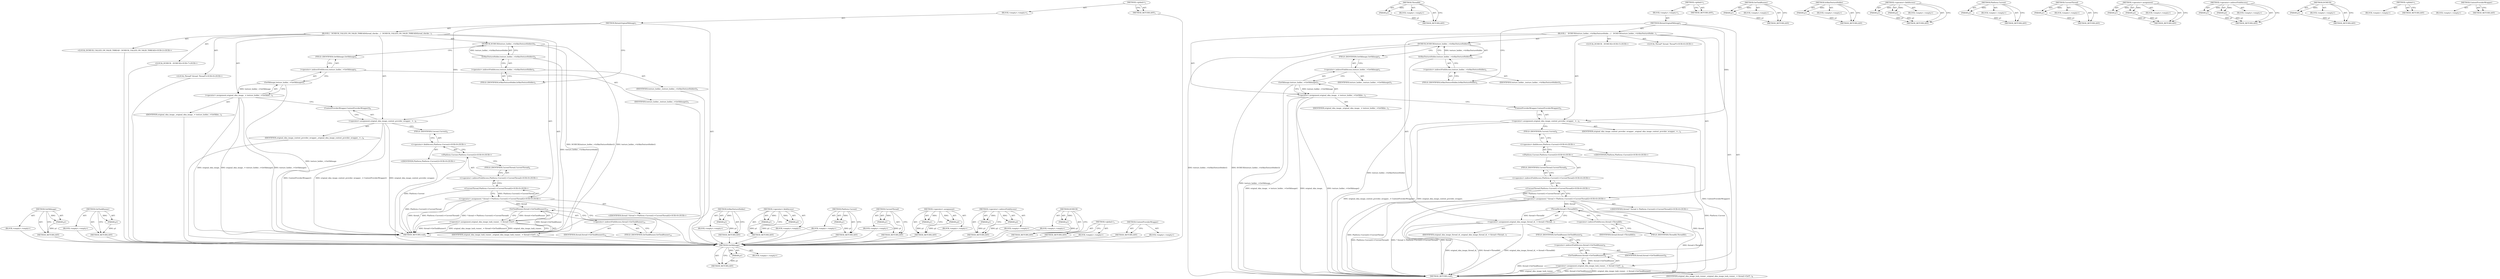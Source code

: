 digraph "ContextProviderWrapper" {
vulnerable_84 [label=<(METHOD,GetSkImage)>];
vulnerable_85 [label=<(PARAM,p1)>];
vulnerable_86 [label=<(BLOCK,&lt;empty&gt;,&lt;empty&gt;)>];
vulnerable_87 [label=<(METHOD_RETURN,ANY)>];
vulnerable_104 [label=<(METHOD,ThreadId)>];
vulnerable_105 [label=<(PARAM,p1)>];
vulnerable_106 [label=<(BLOCK,&lt;empty&gt;,&lt;empty&gt;)>];
vulnerable_107 [label=<(METHOD_RETURN,ANY)>];
vulnerable_6 [label=<(METHOD,&lt;global&gt;)<SUB>1</SUB>>];
vulnerable_7 [label=<(BLOCK,&lt;empty&gt;,&lt;empty&gt;)<SUB>1</SUB>>];
vulnerable_8 [label=<(METHOD,RetainOriginalSkImage)<SUB>1</SUB>>];
vulnerable_9 [label=<(BLOCK,{
   DCHECK(texture_holder_-&gt;IsSkiaTextureHolde...,{
   DCHECK(texture_holder_-&gt;IsSkiaTextureHolde...)<SUB>1</SUB>>];
vulnerable_10 [label=<(DCHECK,DCHECK(texture_holder_-&gt;IsSkiaTextureHolder()))<SUB>2</SUB>>];
vulnerable_11 [label=<(IsSkiaTextureHolder,texture_holder_-&gt;IsSkiaTextureHolder())<SUB>2</SUB>>];
vulnerable_12 [label=<(&lt;operator&gt;.indirectFieldAccess,texture_holder_-&gt;IsSkiaTextureHolder)<SUB>2</SUB>>];
vulnerable_13 [label=<(IDENTIFIER,texture_holder_,texture_holder_-&gt;IsSkiaTextureHolder())<SUB>2</SUB>>];
vulnerable_14 [label=<(FIELD_IDENTIFIER,IsSkiaTextureHolder,IsSkiaTextureHolder)<SUB>2</SUB>>];
vulnerable_15 [label=<(&lt;operator&gt;.assignment,original_skia_image_ = texture_holder_-&gt;GetSkIm...)<SUB>3</SUB>>];
vulnerable_16 [label=<(IDENTIFIER,original_skia_image_,original_skia_image_ = texture_holder_-&gt;GetSkIm...)<SUB>3</SUB>>];
vulnerable_17 [label=<(GetSkImage,texture_holder_-&gt;GetSkImage())<SUB>3</SUB>>];
vulnerable_18 [label=<(&lt;operator&gt;.indirectFieldAccess,texture_holder_-&gt;GetSkImage)<SUB>3</SUB>>];
vulnerable_19 [label=<(IDENTIFIER,texture_holder_,texture_holder_-&gt;GetSkImage())<SUB>3</SUB>>];
vulnerable_20 [label=<(FIELD_IDENTIFIER,GetSkImage,GetSkImage)<SUB>3</SUB>>];
vulnerable_21 [label=<(&lt;operator&gt;.assignment,original_skia_image_context_provider_wrapper_ =...)<SUB>4</SUB>>];
vulnerable_22 [label=<(IDENTIFIER,original_skia_image_context_provider_wrapper_,original_skia_image_context_provider_wrapper_ =...)<SUB>4</SUB>>];
vulnerable_23 [label=<(ContextProviderWrapper,ContextProviderWrapper())<SUB>4</SUB>>];
vulnerable_24 [label="<(LOCAL,DCHECK : DCHECK)<SUB>5</SUB>>"];
vulnerable_25 [label="<(LOCAL,Thread* thread: Thread*)<SUB>6</SUB>>"];
vulnerable_26 [label="<(&lt;operator&gt;.assignment,* thread = Platform::Current()-&gt;CurrentThread())<SUB>6</SUB>>"];
vulnerable_27 [label="<(IDENTIFIER,thread,* thread = Platform::Current()-&gt;CurrentThread())<SUB>6</SUB>>"];
vulnerable_28 [label="<(CurrentThread,Platform::Current()-&gt;CurrentThread())<SUB>6</SUB>>"];
vulnerable_29 [label="<(&lt;operator&gt;.indirectFieldAccess,Platform::Current()-&gt;CurrentThread)<SUB>6</SUB>>"];
vulnerable_30 [label="<(Platform.Current,Platform::Current())<SUB>6</SUB>>"];
vulnerable_31 [label="<(&lt;operator&gt;.fieldAccess,Platform::Current)<SUB>6</SUB>>"];
vulnerable_32 [label="<(IDENTIFIER,Platform,Platform::Current())<SUB>6</SUB>>"];
vulnerable_33 [label=<(FIELD_IDENTIFIER,Current,Current)<SUB>6</SUB>>];
vulnerable_34 [label=<(FIELD_IDENTIFIER,CurrentThread,CurrentThread)<SUB>6</SUB>>];
vulnerable_35 [label=<(&lt;operator&gt;.assignment,original_skia_image_thread_id_ = thread-&gt;Thread...)<SUB>7</SUB>>];
vulnerable_36 [label=<(IDENTIFIER,original_skia_image_thread_id_,original_skia_image_thread_id_ = thread-&gt;Thread...)<SUB>7</SUB>>];
vulnerable_37 [label=<(ThreadId,thread-&gt;ThreadId())<SUB>7</SUB>>];
vulnerable_38 [label=<(&lt;operator&gt;.indirectFieldAccess,thread-&gt;ThreadId)<SUB>7</SUB>>];
vulnerable_39 [label=<(IDENTIFIER,thread,thread-&gt;ThreadId())<SUB>7</SUB>>];
vulnerable_40 [label=<(FIELD_IDENTIFIER,ThreadId,ThreadId)<SUB>7</SUB>>];
vulnerable_41 [label=<(&lt;operator&gt;.assignment,original_skia_image_task_runner_ = thread-&gt;GetT...)<SUB>8</SUB>>];
vulnerable_42 [label=<(IDENTIFIER,original_skia_image_task_runner_,original_skia_image_task_runner_ = thread-&gt;GetT...)<SUB>8</SUB>>];
vulnerable_43 [label=<(GetTaskRunner,thread-&gt;GetTaskRunner())<SUB>8</SUB>>];
vulnerable_44 [label=<(&lt;operator&gt;.indirectFieldAccess,thread-&gt;GetTaskRunner)<SUB>8</SUB>>];
vulnerable_45 [label=<(IDENTIFIER,thread,thread-&gt;GetTaskRunner())<SUB>8</SUB>>];
vulnerable_46 [label=<(FIELD_IDENTIFIER,GetTaskRunner,GetTaskRunner)<SUB>8</SUB>>];
vulnerable_47 [label=<(METHOD_RETURN,void)<SUB>1</SUB>>];
vulnerable_49 [label=<(METHOD_RETURN,ANY)<SUB>1</SUB>>];
vulnerable_108 [label=<(METHOD,GetTaskRunner)>];
vulnerable_109 [label=<(PARAM,p1)>];
vulnerable_110 [label=<(BLOCK,&lt;empty&gt;,&lt;empty&gt;)>];
vulnerable_111 [label=<(METHOD_RETURN,ANY)>];
vulnerable_70 [label=<(METHOD,IsSkiaTextureHolder)>];
vulnerable_71 [label=<(PARAM,p1)>];
vulnerable_72 [label=<(BLOCK,&lt;empty&gt;,&lt;empty&gt;)>];
vulnerable_73 [label=<(METHOD_RETURN,ANY)>];
vulnerable_99 [label=<(METHOD,&lt;operator&gt;.fieldAccess)>];
vulnerable_100 [label=<(PARAM,p1)>];
vulnerable_101 [label=<(PARAM,p2)>];
vulnerable_102 [label=<(BLOCK,&lt;empty&gt;,&lt;empty&gt;)>];
vulnerable_103 [label=<(METHOD_RETURN,ANY)>];
vulnerable_95 [label=<(METHOD,Platform.Current)>];
vulnerable_96 [label=<(PARAM,p1)>];
vulnerable_97 [label=<(BLOCK,&lt;empty&gt;,&lt;empty&gt;)>];
vulnerable_98 [label=<(METHOD_RETURN,ANY)>];
vulnerable_91 [label=<(METHOD,CurrentThread)>];
vulnerable_92 [label=<(PARAM,p1)>];
vulnerable_93 [label=<(BLOCK,&lt;empty&gt;,&lt;empty&gt;)>];
vulnerable_94 [label=<(METHOD_RETURN,ANY)>];
vulnerable_79 [label=<(METHOD,&lt;operator&gt;.assignment)>];
vulnerable_80 [label=<(PARAM,p1)>];
vulnerable_81 [label=<(PARAM,p2)>];
vulnerable_82 [label=<(BLOCK,&lt;empty&gt;,&lt;empty&gt;)>];
vulnerable_83 [label=<(METHOD_RETURN,ANY)>];
vulnerable_74 [label=<(METHOD,&lt;operator&gt;.indirectFieldAccess)>];
vulnerable_75 [label=<(PARAM,p1)>];
vulnerable_76 [label=<(PARAM,p2)>];
vulnerable_77 [label=<(BLOCK,&lt;empty&gt;,&lt;empty&gt;)>];
vulnerable_78 [label=<(METHOD_RETURN,ANY)>];
vulnerable_66 [label=<(METHOD,DCHECK)>];
vulnerable_67 [label=<(PARAM,p1)>];
vulnerable_68 [label=<(BLOCK,&lt;empty&gt;,&lt;empty&gt;)>];
vulnerable_69 [label=<(METHOD_RETURN,ANY)>];
vulnerable_60 [label=<(METHOD,&lt;global&gt;)<SUB>1</SUB>>];
vulnerable_61 [label=<(BLOCK,&lt;empty&gt;,&lt;empty&gt;)>];
vulnerable_62 [label=<(METHOD_RETURN,ANY)>];
vulnerable_88 [label=<(METHOD,ContextProviderWrapper)>];
vulnerable_89 [label=<(BLOCK,&lt;empty&gt;,&lt;empty&gt;)>];
vulnerable_90 [label=<(METHOD_RETURN,ANY)>];
fixed_81 [label=<(METHOD,GetSkImage)>];
fixed_82 [label=<(PARAM,p1)>];
fixed_83 [label=<(BLOCK,&lt;empty&gt;,&lt;empty&gt;)>];
fixed_84 [label=<(METHOD_RETURN,ANY)>];
fixed_101 [label=<(METHOD,GetTaskRunner)>];
fixed_102 [label=<(PARAM,p1)>];
fixed_103 [label=<(BLOCK,&lt;empty&gt;,&lt;empty&gt;)>];
fixed_104 [label=<(METHOD_RETURN,ANY)>];
fixed_6 [label=<(METHOD,&lt;global&gt;)<SUB>1</SUB>>];
fixed_7 [label=<(BLOCK,&lt;empty&gt;,&lt;empty&gt;)<SUB>1</SUB>>];
fixed_8 [label=<(METHOD,RetainOriginalSkImage)<SUB>1</SUB>>];
fixed_9 [label=<(BLOCK,{
  DCHECK_CALLED_ON_VALID_THREAD(thread_checke...,{
  DCHECK_CALLED_ON_VALID_THREAD(thread_checke...)<SUB>1</SUB>>];
fixed_10 [label="<(LOCAL,DCHECK_CALLED_ON_VALID_THREAD : DCHECK_CALLED_ON_VALID_THREAD)<SUB>2</SUB>>"];
fixed_11 [label=<(DCHECK,DCHECK(texture_holder_-&gt;IsSkiaTextureHolder()))<SUB>4</SUB>>];
fixed_12 [label=<(IsSkiaTextureHolder,texture_holder_-&gt;IsSkiaTextureHolder())<SUB>4</SUB>>];
fixed_13 [label=<(&lt;operator&gt;.indirectFieldAccess,texture_holder_-&gt;IsSkiaTextureHolder)<SUB>4</SUB>>];
fixed_14 [label=<(IDENTIFIER,texture_holder_,texture_holder_-&gt;IsSkiaTextureHolder())<SUB>4</SUB>>];
fixed_15 [label=<(FIELD_IDENTIFIER,IsSkiaTextureHolder,IsSkiaTextureHolder)<SUB>4</SUB>>];
fixed_16 [label=<(&lt;operator&gt;.assignment,original_skia_image_ = texture_holder_-&gt;GetSkIm...)<SUB>5</SUB>>];
fixed_17 [label=<(IDENTIFIER,original_skia_image_,original_skia_image_ = texture_holder_-&gt;GetSkIm...)<SUB>5</SUB>>];
fixed_18 [label=<(GetSkImage,texture_holder_-&gt;GetSkImage())<SUB>5</SUB>>];
fixed_19 [label=<(&lt;operator&gt;.indirectFieldAccess,texture_holder_-&gt;GetSkImage)<SUB>5</SUB>>];
fixed_20 [label=<(IDENTIFIER,texture_holder_,texture_holder_-&gt;GetSkImage())<SUB>5</SUB>>];
fixed_21 [label=<(FIELD_IDENTIFIER,GetSkImage,GetSkImage)<SUB>5</SUB>>];
fixed_22 [label=<(&lt;operator&gt;.assignment,original_skia_image_context_provider_wrapper_ =...)<SUB>6</SUB>>];
fixed_23 [label=<(IDENTIFIER,original_skia_image_context_provider_wrapper_,original_skia_image_context_provider_wrapper_ =...)<SUB>6</SUB>>];
fixed_24 [label=<(ContextProviderWrapper,ContextProviderWrapper())<SUB>6</SUB>>];
fixed_25 [label="<(LOCAL,DCHECK : DCHECK)<SUB>7</SUB>>"];
fixed_26 [label="<(LOCAL,Thread* thread: Thread*)<SUB>9</SUB>>"];
fixed_27 [label="<(&lt;operator&gt;.assignment,* thread = Platform::Current()-&gt;CurrentThread())<SUB>9</SUB>>"];
fixed_28 [label="<(IDENTIFIER,thread,* thread = Platform::Current()-&gt;CurrentThread())<SUB>9</SUB>>"];
fixed_29 [label="<(CurrentThread,Platform::Current()-&gt;CurrentThread())<SUB>9</SUB>>"];
fixed_30 [label="<(&lt;operator&gt;.indirectFieldAccess,Platform::Current()-&gt;CurrentThread)<SUB>9</SUB>>"];
fixed_31 [label="<(Platform.Current,Platform::Current())<SUB>9</SUB>>"];
fixed_32 [label="<(&lt;operator&gt;.fieldAccess,Platform::Current)<SUB>9</SUB>>"];
fixed_33 [label="<(IDENTIFIER,Platform,Platform::Current())<SUB>9</SUB>>"];
fixed_34 [label=<(FIELD_IDENTIFIER,Current,Current)<SUB>9</SUB>>];
fixed_35 [label=<(FIELD_IDENTIFIER,CurrentThread,CurrentThread)<SUB>9</SUB>>];
fixed_36 [label=<(&lt;operator&gt;.assignment,original_skia_image_task_runner_ = thread-&gt;GetT...)<SUB>10</SUB>>];
fixed_37 [label=<(IDENTIFIER,original_skia_image_task_runner_,original_skia_image_task_runner_ = thread-&gt;GetT...)<SUB>10</SUB>>];
fixed_38 [label=<(GetTaskRunner,thread-&gt;GetTaskRunner())<SUB>10</SUB>>];
fixed_39 [label=<(&lt;operator&gt;.indirectFieldAccess,thread-&gt;GetTaskRunner)<SUB>10</SUB>>];
fixed_40 [label=<(IDENTIFIER,thread,thread-&gt;GetTaskRunner())<SUB>10</SUB>>];
fixed_41 [label=<(FIELD_IDENTIFIER,GetTaskRunner,GetTaskRunner)<SUB>10</SUB>>];
fixed_42 [label=<(METHOD_RETURN,void)<SUB>1</SUB>>];
fixed_44 [label=<(METHOD_RETURN,ANY)<SUB>1</SUB>>];
fixed_67 [label=<(METHOD,IsSkiaTextureHolder)>];
fixed_68 [label=<(PARAM,p1)>];
fixed_69 [label=<(BLOCK,&lt;empty&gt;,&lt;empty&gt;)>];
fixed_70 [label=<(METHOD_RETURN,ANY)>];
fixed_96 [label=<(METHOD,&lt;operator&gt;.fieldAccess)>];
fixed_97 [label=<(PARAM,p1)>];
fixed_98 [label=<(PARAM,p2)>];
fixed_99 [label=<(BLOCK,&lt;empty&gt;,&lt;empty&gt;)>];
fixed_100 [label=<(METHOD_RETURN,ANY)>];
fixed_92 [label=<(METHOD,Platform.Current)>];
fixed_93 [label=<(PARAM,p1)>];
fixed_94 [label=<(BLOCK,&lt;empty&gt;,&lt;empty&gt;)>];
fixed_95 [label=<(METHOD_RETURN,ANY)>];
fixed_88 [label=<(METHOD,CurrentThread)>];
fixed_89 [label=<(PARAM,p1)>];
fixed_90 [label=<(BLOCK,&lt;empty&gt;,&lt;empty&gt;)>];
fixed_91 [label=<(METHOD_RETURN,ANY)>];
fixed_76 [label=<(METHOD,&lt;operator&gt;.assignment)>];
fixed_77 [label=<(PARAM,p1)>];
fixed_78 [label=<(PARAM,p2)>];
fixed_79 [label=<(BLOCK,&lt;empty&gt;,&lt;empty&gt;)>];
fixed_80 [label=<(METHOD_RETURN,ANY)>];
fixed_71 [label=<(METHOD,&lt;operator&gt;.indirectFieldAccess)>];
fixed_72 [label=<(PARAM,p1)>];
fixed_73 [label=<(PARAM,p2)>];
fixed_74 [label=<(BLOCK,&lt;empty&gt;,&lt;empty&gt;)>];
fixed_75 [label=<(METHOD_RETURN,ANY)>];
fixed_63 [label=<(METHOD,DCHECK)>];
fixed_64 [label=<(PARAM,p1)>];
fixed_65 [label=<(BLOCK,&lt;empty&gt;,&lt;empty&gt;)>];
fixed_66 [label=<(METHOD_RETURN,ANY)>];
fixed_57 [label=<(METHOD,&lt;global&gt;)<SUB>1</SUB>>];
fixed_58 [label=<(BLOCK,&lt;empty&gt;,&lt;empty&gt;)>];
fixed_59 [label=<(METHOD_RETURN,ANY)>];
fixed_85 [label=<(METHOD,ContextProviderWrapper)>];
fixed_86 [label=<(BLOCK,&lt;empty&gt;,&lt;empty&gt;)>];
fixed_87 [label=<(METHOD_RETURN,ANY)>];
vulnerable_84 -> vulnerable_85  [key=0, label="AST: "];
vulnerable_84 -> vulnerable_85  [key=1, label="DDG: "];
vulnerable_84 -> vulnerable_86  [key=0, label="AST: "];
vulnerable_84 -> vulnerable_87  [key=0, label="AST: "];
vulnerable_84 -> vulnerable_87  [key=1, label="CFG: "];
vulnerable_85 -> vulnerable_87  [key=0, label="DDG: p1"];
vulnerable_104 -> vulnerable_105  [key=0, label="AST: "];
vulnerable_104 -> vulnerable_105  [key=1, label="DDG: "];
vulnerable_104 -> vulnerable_106  [key=0, label="AST: "];
vulnerable_104 -> vulnerable_107  [key=0, label="AST: "];
vulnerable_104 -> vulnerable_107  [key=1, label="CFG: "];
vulnerable_105 -> vulnerable_107  [key=0, label="DDG: p1"];
vulnerable_6 -> vulnerable_7  [key=0, label="AST: "];
vulnerable_6 -> vulnerable_49  [key=0, label="AST: "];
vulnerable_6 -> vulnerable_49  [key=1, label="CFG: "];
vulnerable_7 -> vulnerable_8  [key=0, label="AST: "];
vulnerable_8 -> vulnerable_9  [key=0, label="AST: "];
vulnerable_8 -> vulnerable_47  [key=0, label="AST: "];
vulnerable_8 -> vulnerable_14  [key=0, label="CFG: "];
vulnerable_8 -> vulnerable_21  [key=0, label="DDG: "];
vulnerable_9 -> vulnerable_10  [key=0, label="AST: "];
vulnerable_9 -> vulnerable_15  [key=0, label="AST: "];
vulnerable_9 -> vulnerable_21  [key=0, label="AST: "];
vulnerable_9 -> vulnerable_24  [key=0, label="AST: "];
vulnerable_9 -> vulnerable_25  [key=0, label="AST: "];
vulnerable_9 -> vulnerable_26  [key=0, label="AST: "];
vulnerable_9 -> vulnerable_35  [key=0, label="AST: "];
vulnerable_9 -> vulnerable_41  [key=0, label="AST: "];
vulnerable_10 -> vulnerable_11  [key=0, label="AST: "];
vulnerable_10 -> vulnerable_20  [key=0, label="CFG: "];
vulnerable_10 -> vulnerable_47  [key=0, label="DDG: texture_holder_-&gt;IsSkiaTextureHolder()"];
vulnerable_10 -> vulnerable_47  [key=1, label="DDG: DCHECK(texture_holder_-&gt;IsSkiaTextureHolder())"];
vulnerable_11 -> vulnerable_12  [key=0, label="AST: "];
vulnerable_11 -> vulnerable_10  [key=0, label="CFG: "];
vulnerable_11 -> vulnerable_10  [key=1, label="DDG: texture_holder_-&gt;IsSkiaTextureHolder"];
vulnerable_11 -> vulnerable_47  [key=0, label="DDG: texture_holder_-&gt;IsSkiaTextureHolder"];
vulnerable_12 -> vulnerable_13  [key=0, label="AST: "];
vulnerable_12 -> vulnerable_14  [key=0, label="AST: "];
vulnerable_12 -> vulnerable_11  [key=0, label="CFG: "];
vulnerable_14 -> vulnerable_12  [key=0, label="CFG: "];
vulnerable_15 -> vulnerable_16  [key=0, label="AST: "];
vulnerable_15 -> vulnerable_17  [key=0, label="AST: "];
vulnerable_15 -> vulnerable_23  [key=0, label="CFG: "];
vulnerable_15 -> vulnerable_47  [key=0, label="DDG: texture_holder_-&gt;GetSkImage()"];
vulnerable_15 -> vulnerable_47  [key=1, label="DDG: original_skia_image_ = texture_holder_-&gt;GetSkImage()"];
vulnerable_15 -> vulnerable_47  [key=2, label="DDG: original_skia_image_"];
vulnerable_17 -> vulnerable_18  [key=0, label="AST: "];
vulnerable_17 -> vulnerable_15  [key=0, label="CFG: "];
vulnerable_17 -> vulnerable_15  [key=1, label="DDG: texture_holder_-&gt;GetSkImage"];
vulnerable_17 -> vulnerable_47  [key=0, label="DDG: texture_holder_-&gt;GetSkImage"];
vulnerable_18 -> vulnerable_19  [key=0, label="AST: "];
vulnerable_18 -> vulnerable_20  [key=0, label="AST: "];
vulnerable_18 -> vulnerable_17  [key=0, label="CFG: "];
vulnerable_20 -> vulnerable_18  [key=0, label="CFG: "];
vulnerable_21 -> vulnerable_22  [key=0, label="AST: "];
vulnerable_21 -> vulnerable_23  [key=0, label="AST: "];
vulnerable_21 -> vulnerable_33  [key=0, label="CFG: "];
vulnerable_21 -> vulnerable_47  [key=0, label="DDG: ContextProviderWrapper()"];
vulnerable_21 -> vulnerable_47  [key=1, label="DDG: original_skia_image_context_provider_wrapper_ = ContextProviderWrapper()"];
vulnerable_21 -> vulnerable_47  [key=2, label="DDG: original_skia_image_context_provider_wrapper_"];
vulnerable_23 -> vulnerable_21  [key=0, label="CFG: "];
vulnerable_26 -> vulnerable_27  [key=0, label="AST: "];
vulnerable_26 -> vulnerable_28  [key=0, label="AST: "];
vulnerable_26 -> vulnerable_40  [key=0, label="CFG: "];
vulnerable_26 -> vulnerable_47  [key=0, label="DDG: thread"];
vulnerable_26 -> vulnerable_47  [key=1, label="DDG: Platform::Current()-&gt;CurrentThread()"];
vulnerable_26 -> vulnerable_47  [key=2, label="DDG: * thread = Platform::Current()-&gt;CurrentThread()"];
vulnerable_26 -> vulnerable_37  [key=0, label="DDG: thread"];
vulnerable_26 -> vulnerable_43  [key=0, label="DDG: thread"];
vulnerable_28 -> vulnerable_29  [key=0, label="AST: "];
vulnerable_28 -> vulnerable_26  [key=0, label="CFG: "];
vulnerable_28 -> vulnerable_26  [key=1, label="DDG: Platform::Current()-&gt;CurrentThread"];
vulnerable_28 -> vulnerable_47  [key=0, label="DDG: Platform::Current()-&gt;CurrentThread"];
vulnerable_29 -> vulnerable_30  [key=0, label="AST: "];
vulnerable_29 -> vulnerable_34  [key=0, label="AST: "];
vulnerable_29 -> vulnerable_28  [key=0, label="CFG: "];
vulnerable_30 -> vulnerable_31  [key=0, label="AST: "];
vulnerable_30 -> vulnerable_34  [key=0, label="CFG: "];
vulnerable_30 -> vulnerable_47  [key=0, label="DDG: Platform::Current"];
vulnerable_31 -> vulnerable_32  [key=0, label="AST: "];
vulnerable_31 -> vulnerable_33  [key=0, label="AST: "];
vulnerable_31 -> vulnerable_30  [key=0, label="CFG: "];
vulnerable_33 -> vulnerable_31  [key=0, label="CFG: "];
vulnerable_34 -> vulnerable_29  [key=0, label="CFG: "];
vulnerable_35 -> vulnerable_36  [key=0, label="AST: "];
vulnerable_35 -> vulnerable_37  [key=0, label="AST: "];
vulnerable_35 -> vulnerable_46  [key=0, label="CFG: "];
vulnerable_35 -> vulnerable_47  [key=0, label="DDG: thread-&gt;ThreadId()"];
vulnerable_35 -> vulnerable_47  [key=1, label="DDG: original_skia_image_thread_id_ = thread-&gt;ThreadId()"];
vulnerable_35 -> vulnerable_47  [key=2, label="DDG: original_skia_image_thread_id_"];
vulnerable_37 -> vulnerable_38  [key=0, label="AST: "];
vulnerable_37 -> vulnerable_35  [key=0, label="CFG: "];
vulnerable_37 -> vulnerable_35  [key=1, label="DDG: thread-&gt;ThreadId"];
vulnerable_37 -> vulnerable_47  [key=0, label="DDG: thread-&gt;ThreadId"];
vulnerable_38 -> vulnerable_39  [key=0, label="AST: "];
vulnerable_38 -> vulnerable_40  [key=0, label="AST: "];
vulnerable_38 -> vulnerable_37  [key=0, label="CFG: "];
vulnerable_40 -> vulnerable_38  [key=0, label="CFG: "];
vulnerable_41 -> vulnerable_42  [key=0, label="AST: "];
vulnerable_41 -> vulnerable_43  [key=0, label="AST: "];
vulnerable_41 -> vulnerable_47  [key=0, label="CFG: "];
vulnerable_41 -> vulnerable_47  [key=1, label="DDG: thread-&gt;GetTaskRunner()"];
vulnerable_41 -> vulnerable_47  [key=2, label="DDG: original_skia_image_task_runner_ = thread-&gt;GetTaskRunner()"];
vulnerable_41 -> vulnerable_47  [key=3, label="DDG: original_skia_image_task_runner_"];
vulnerable_43 -> vulnerable_44  [key=0, label="AST: "];
vulnerable_43 -> vulnerable_41  [key=0, label="CFG: "];
vulnerable_43 -> vulnerable_41  [key=1, label="DDG: thread-&gt;GetTaskRunner"];
vulnerable_43 -> vulnerable_47  [key=0, label="DDG: thread-&gt;GetTaskRunner"];
vulnerable_44 -> vulnerable_45  [key=0, label="AST: "];
vulnerable_44 -> vulnerable_46  [key=0, label="AST: "];
vulnerable_44 -> vulnerable_43  [key=0, label="CFG: "];
vulnerable_46 -> vulnerable_44  [key=0, label="CFG: "];
vulnerable_108 -> vulnerable_109  [key=0, label="AST: "];
vulnerable_108 -> vulnerable_109  [key=1, label="DDG: "];
vulnerable_108 -> vulnerable_110  [key=0, label="AST: "];
vulnerable_108 -> vulnerable_111  [key=0, label="AST: "];
vulnerable_108 -> vulnerable_111  [key=1, label="CFG: "];
vulnerable_109 -> vulnerable_111  [key=0, label="DDG: p1"];
vulnerable_70 -> vulnerable_71  [key=0, label="AST: "];
vulnerable_70 -> vulnerable_71  [key=1, label="DDG: "];
vulnerable_70 -> vulnerable_72  [key=0, label="AST: "];
vulnerable_70 -> vulnerable_73  [key=0, label="AST: "];
vulnerable_70 -> vulnerable_73  [key=1, label="CFG: "];
vulnerable_71 -> vulnerable_73  [key=0, label="DDG: p1"];
vulnerable_99 -> vulnerable_100  [key=0, label="AST: "];
vulnerable_99 -> vulnerable_100  [key=1, label="DDG: "];
vulnerable_99 -> vulnerable_102  [key=0, label="AST: "];
vulnerable_99 -> vulnerable_101  [key=0, label="AST: "];
vulnerable_99 -> vulnerable_101  [key=1, label="DDG: "];
vulnerable_99 -> vulnerable_103  [key=0, label="AST: "];
vulnerable_99 -> vulnerable_103  [key=1, label="CFG: "];
vulnerable_100 -> vulnerable_103  [key=0, label="DDG: p1"];
vulnerable_101 -> vulnerable_103  [key=0, label="DDG: p2"];
vulnerable_95 -> vulnerable_96  [key=0, label="AST: "];
vulnerable_95 -> vulnerable_96  [key=1, label="DDG: "];
vulnerable_95 -> vulnerable_97  [key=0, label="AST: "];
vulnerable_95 -> vulnerable_98  [key=0, label="AST: "];
vulnerable_95 -> vulnerable_98  [key=1, label="CFG: "];
vulnerable_96 -> vulnerable_98  [key=0, label="DDG: p1"];
vulnerable_91 -> vulnerable_92  [key=0, label="AST: "];
vulnerable_91 -> vulnerable_92  [key=1, label="DDG: "];
vulnerable_91 -> vulnerable_93  [key=0, label="AST: "];
vulnerable_91 -> vulnerable_94  [key=0, label="AST: "];
vulnerable_91 -> vulnerable_94  [key=1, label="CFG: "];
vulnerable_92 -> vulnerable_94  [key=0, label="DDG: p1"];
vulnerable_79 -> vulnerable_80  [key=0, label="AST: "];
vulnerable_79 -> vulnerable_80  [key=1, label="DDG: "];
vulnerable_79 -> vulnerable_82  [key=0, label="AST: "];
vulnerable_79 -> vulnerable_81  [key=0, label="AST: "];
vulnerable_79 -> vulnerable_81  [key=1, label="DDG: "];
vulnerable_79 -> vulnerable_83  [key=0, label="AST: "];
vulnerable_79 -> vulnerable_83  [key=1, label="CFG: "];
vulnerable_80 -> vulnerable_83  [key=0, label="DDG: p1"];
vulnerable_81 -> vulnerable_83  [key=0, label="DDG: p2"];
vulnerable_74 -> vulnerable_75  [key=0, label="AST: "];
vulnerable_74 -> vulnerable_75  [key=1, label="DDG: "];
vulnerable_74 -> vulnerable_77  [key=0, label="AST: "];
vulnerable_74 -> vulnerable_76  [key=0, label="AST: "];
vulnerable_74 -> vulnerable_76  [key=1, label="DDG: "];
vulnerable_74 -> vulnerable_78  [key=0, label="AST: "];
vulnerable_74 -> vulnerable_78  [key=1, label="CFG: "];
vulnerable_75 -> vulnerable_78  [key=0, label="DDG: p1"];
vulnerable_76 -> vulnerable_78  [key=0, label="DDG: p2"];
vulnerable_66 -> vulnerable_67  [key=0, label="AST: "];
vulnerable_66 -> vulnerable_67  [key=1, label="DDG: "];
vulnerable_66 -> vulnerable_68  [key=0, label="AST: "];
vulnerable_66 -> vulnerable_69  [key=0, label="AST: "];
vulnerable_66 -> vulnerable_69  [key=1, label="CFG: "];
vulnerable_67 -> vulnerable_69  [key=0, label="DDG: p1"];
vulnerable_60 -> vulnerable_61  [key=0, label="AST: "];
vulnerable_60 -> vulnerable_62  [key=0, label="AST: "];
vulnerable_60 -> vulnerable_62  [key=1, label="CFG: "];
vulnerable_88 -> vulnerable_89  [key=0, label="AST: "];
vulnerable_88 -> vulnerable_90  [key=0, label="AST: "];
vulnerable_88 -> vulnerable_90  [key=1, label="CFG: "];
fixed_81 -> fixed_82  [key=0, label="AST: "];
fixed_81 -> fixed_82  [key=1, label="DDG: "];
fixed_81 -> fixed_83  [key=0, label="AST: "];
fixed_81 -> fixed_84  [key=0, label="AST: "];
fixed_81 -> fixed_84  [key=1, label="CFG: "];
fixed_82 -> fixed_84  [key=0, label="DDG: p1"];
fixed_83 -> vulnerable_84  [key=0];
fixed_84 -> vulnerable_84  [key=0];
fixed_101 -> fixed_102  [key=0, label="AST: "];
fixed_101 -> fixed_102  [key=1, label="DDG: "];
fixed_101 -> fixed_103  [key=0, label="AST: "];
fixed_101 -> fixed_104  [key=0, label="AST: "];
fixed_101 -> fixed_104  [key=1, label="CFG: "];
fixed_102 -> fixed_104  [key=0, label="DDG: p1"];
fixed_103 -> vulnerable_84  [key=0];
fixed_104 -> vulnerable_84  [key=0];
fixed_6 -> fixed_7  [key=0, label="AST: "];
fixed_6 -> fixed_44  [key=0, label="AST: "];
fixed_6 -> fixed_44  [key=1, label="CFG: "];
fixed_7 -> fixed_8  [key=0, label="AST: "];
fixed_8 -> fixed_9  [key=0, label="AST: "];
fixed_8 -> fixed_42  [key=0, label="AST: "];
fixed_8 -> fixed_15  [key=0, label="CFG: "];
fixed_8 -> fixed_22  [key=0, label="DDG: "];
fixed_9 -> fixed_10  [key=0, label="AST: "];
fixed_9 -> fixed_11  [key=0, label="AST: "];
fixed_9 -> fixed_16  [key=0, label="AST: "];
fixed_9 -> fixed_22  [key=0, label="AST: "];
fixed_9 -> fixed_25  [key=0, label="AST: "];
fixed_9 -> fixed_26  [key=0, label="AST: "];
fixed_9 -> fixed_27  [key=0, label="AST: "];
fixed_9 -> fixed_36  [key=0, label="AST: "];
fixed_10 -> vulnerable_84  [key=0];
fixed_11 -> fixed_12  [key=0, label="AST: "];
fixed_11 -> fixed_21  [key=0, label="CFG: "];
fixed_11 -> fixed_42  [key=0, label="DDG: texture_holder_-&gt;IsSkiaTextureHolder()"];
fixed_11 -> fixed_42  [key=1, label="DDG: DCHECK(texture_holder_-&gt;IsSkiaTextureHolder())"];
fixed_12 -> fixed_13  [key=0, label="AST: "];
fixed_12 -> fixed_11  [key=0, label="CFG: "];
fixed_12 -> fixed_11  [key=1, label="DDG: texture_holder_-&gt;IsSkiaTextureHolder"];
fixed_12 -> fixed_42  [key=0, label="DDG: texture_holder_-&gt;IsSkiaTextureHolder"];
fixed_13 -> fixed_14  [key=0, label="AST: "];
fixed_13 -> fixed_15  [key=0, label="AST: "];
fixed_13 -> fixed_12  [key=0, label="CFG: "];
fixed_14 -> vulnerable_84  [key=0];
fixed_15 -> fixed_13  [key=0, label="CFG: "];
fixed_16 -> fixed_17  [key=0, label="AST: "];
fixed_16 -> fixed_18  [key=0, label="AST: "];
fixed_16 -> fixed_24  [key=0, label="CFG: "];
fixed_16 -> fixed_42  [key=0, label="DDG: texture_holder_-&gt;GetSkImage()"];
fixed_16 -> fixed_42  [key=1, label="DDG: original_skia_image_ = texture_holder_-&gt;GetSkImage()"];
fixed_16 -> fixed_42  [key=2, label="DDG: original_skia_image_"];
fixed_17 -> vulnerable_84  [key=0];
fixed_18 -> fixed_19  [key=0, label="AST: "];
fixed_18 -> fixed_16  [key=0, label="CFG: "];
fixed_18 -> fixed_16  [key=1, label="DDG: texture_holder_-&gt;GetSkImage"];
fixed_18 -> fixed_42  [key=0, label="DDG: texture_holder_-&gt;GetSkImage"];
fixed_19 -> fixed_20  [key=0, label="AST: "];
fixed_19 -> fixed_21  [key=0, label="AST: "];
fixed_19 -> fixed_18  [key=0, label="CFG: "];
fixed_20 -> vulnerable_84  [key=0];
fixed_21 -> fixed_19  [key=0, label="CFG: "];
fixed_22 -> fixed_23  [key=0, label="AST: "];
fixed_22 -> fixed_24  [key=0, label="AST: "];
fixed_22 -> fixed_34  [key=0, label="CFG: "];
fixed_22 -> fixed_42  [key=0, label="DDG: ContextProviderWrapper()"];
fixed_22 -> fixed_42  [key=1, label="DDG: original_skia_image_context_provider_wrapper_ = ContextProviderWrapper()"];
fixed_22 -> fixed_42  [key=2, label="DDG: original_skia_image_context_provider_wrapper_"];
fixed_23 -> vulnerable_84  [key=0];
fixed_24 -> fixed_22  [key=0, label="CFG: "];
fixed_25 -> vulnerable_84  [key=0];
fixed_26 -> vulnerable_84  [key=0];
fixed_27 -> fixed_28  [key=0, label="AST: "];
fixed_27 -> fixed_29  [key=0, label="AST: "];
fixed_27 -> fixed_41  [key=0, label="CFG: "];
fixed_27 -> fixed_42  [key=0, label="DDG: thread"];
fixed_27 -> fixed_42  [key=1, label="DDG: Platform::Current()-&gt;CurrentThread()"];
fixed_27 -> fixed_42  [key=2, label="DDG: * thread = Platform::Current()-&gt;CurrentThread()"];
fixed_27 -> fixed_38  [key=0, label="DDG: thread"];
fixed_28 -> vulnerable_84  [key=0];
fixed_29 -> fixed_30  [key=0, label="AST: "];
fixed_29 -> fixed_27  [key=0, label="CFG: "];
fixed_29 -> fixed_27  [key=1, label="DDG: Platform::Current()-&gt;CurrentThread"];
fixed_29 -> fixed_42  [key=0, label="DDG: Platform::Current()-&gt;CurrentThread"];
fixed_30 -> fixed_31  [key=0, label="AST: "];
fixed_30 -> fixed_35  [key=0, label="AST: "];
fixed_30 -> fixed_29  [key=0, label="CFG: "];
fixed_31 -> fixed_32  [key=0, label="AST: "];
fixed_31 -> fixed_35  [key=0, label="CFG: "];
fixed_31 -> fixed_42  [key=0, label="DDG: Platform::Current"];
fixed_32 -> fixed_33  [key=0, label="AST: "];
fixed_32 -> fixed_34  [key=0, label="AST: "];
fixed_32 -> fixed_31  [key=0, label="CFG: "];
fixed_33 -> vulnerable_84  [key=0];
fixed_34 -> fixed_32  [key=0, label="CFG: "];
fixed_35 -> fixed_30  [key=0, label="CFG: "];
fixed_36 -> fixed_37  [key=0, label="AST: "];
fixed_36 -> fixed_38  [key=0, label="AST: "];
fixed_36 -> fixed_42  [key=0, label="CFG: "];
fixed_36 -> fixed_42  [key=1, label="DDG: thread-&gt;GetTaskRunner()"];
fixed_36 -> fixed_42  [key=2, label="DDG: original_skia_image_task_runner_ = thread-&gt;GetTaskRunner()"];
fixed_36 -> fixed_42  [key=3, label="DDG: original_skia_image_task_runner_"];
fixed_37 -> vulnerable_84  [key=0];
fixed_38 -> fixed_39  [key=0, label="AST: "];
fixed_38 -> fixed_36  [key=0, label="CFG: "];
fixed_38 -> fixed_36  [key=1, label="DDG: thread-&gt;GetTaskRunner"];
fixed_38 -> fixed_42  [key=0, label="DDG: thread-&gt;GetTaskRunner"];
fixed_39 -> fixed_40  [key=0, label="AST: "];
fixed_39 -> fixed_41  [key=0, label="AST: "];
fixed_39 -> fixed_38  [key=0, label="CFG: "];
fixed_40 -> vulnerable_84  [key=0];
fixed_41 -> fixed_39  [key=0, label="CFG: "];
fixed_42 -> vulnerable_84  [key=0];
fixed_44 -> vulnerable_84  [key=0];
fixed_67 -> fixed_68  [key=0, label="AST: "];
fixed_67 -> fixed_68  [key=1, label="DDG: "];
fixed_67 -> fixed_69  [key=0, label="AST: "];
fixed_67 -> fixed_70  [key=0, label="AST: "];
fixed_67 -> fixed_70  [key=1, label="CFG: "];
fixed_68 -> fixed_70  [key=0, label="DDG: p1"];
fixed_69 -> vulnerable_84  [key=0];
fixed_70 -> vulnerable_84  [key=0];
fixed_96 -> fixed_97  [key=0, label="AST: "];
fixed_96 -> fixed_97  [key=1, label="DDG: "];
fixed_96 -> fixed_99  [key=0, label="AST: "];
fixed_96 -> fixed_98  [key=0, label="AST: "];
fixed_96 -> fixed_98  [key=1, label="DDG: "];
fixed_96 -> fixed_100  [key=0, label="AST: "];
fixed_96 -> fixed_100  [key=1, label="CFG: "];
fixed_97 -> fixed_100  [key=0, label="DDG: p1"];
fixed_98 -> fixed_100  [key=0, label="DDG: p2"];
fixed_99 -> vulnerable_84  [key=0];
fixed_100 -> vulnerable_84  [key=0];
fixed_92 -> fixed_93  [key=0, label="AST: "];
fixed_92 -> fixed_93  [key=1, label="DDG: "];
fixed_92 -> fixed_94  [key=0, label="AST: "];
fixed_92 -> fixed_95  [key=0, label="AST: "];
fixed_92 -> fixed_95  [key=1, label="CFG: "];
fixed_93 -> fixed_95  [key=0, label="DDG: p1"];
fixed_94 -> vulnerable_84  [key=0];
fixed_95 -> vulnerable_84  [key=0];
fixed_88 -> fixed_89  [key=0, label="AST: "];
fixed_88 -> fixed_89  [key=1, label="DDG: "];
fixed_88 -> fixed_90  [key=0, label="AST: "];
fixed_88 -> fixed_91  [key=0, label="AST: "];
fixed_88 -> fixed_91  [key=1, label="CFG: "];
fixed_89 -> fixed_91  [key=0, label="DDG: p1"];
fixed_90 -> vulnerable_84  [key=0];
fixed_91 -> vulnerable_84  [key=0];
fixed_76 -> fixed_77  [key=0, label="AST: "];
fixed_76 -> fixed_77  [key=1, label="DDG: "];
fixed_76 -> fixed_79  [key=0, label="AST: "];
fixed_76 -> fixed_78  [key=0, label="AST: "];
fixed_76 -> fixed_78  [key=1, label="DDG: "];
fixed_76 -> fixed_80  [key=0, label="AST: "];
fixed_76 -> fixed_80  [key=1, label="CFG: "];
fixed_77 -> fixed_80  [key=0, label="DDG: p1"];
fixed_78 -> fixed_80  [key=0, label="DDG: p2"];
fixed_79 -> vulnerable_84  [key=0];
fixed_80 -> vulnerable_84  [key=0];
fixed_71 -> fixed_72  [key=0, label="AST: "];
fixed_71 -> fixed_72  [key=1, label="DDG: "];
fixed_71 -> fixed_74  [key=0, label="AST: "];
fixed_71 -> fixed_73  [key=0, label="AST: "];
fixed_71 -> fixed_73  [key=1, label="DDG: "];
fixed_71 -> fixed_75  [key=0, label="AST: "];
fixed_71 -> fixed_75  [key=1, label="CFG: "];
fixed_72 -> fixed_75  [key=0, label="DDG: p1"];
fixed_73 -> fixed_75  [key=0, label="DDG: p2"];
fixed_74 -> vulnerable_84  [key=0];
fixed_75 -> vulnerable_84  [key=0];
fixed_63 -> fixed_64  [key=0, label="AST: "];
fixed_63 -> fixed_64  [key=1, label="DDG: "];
fixed_63 -> fixed_65  [key=0, label="AST: "];
fixed_63 -> fixed_66  [key=0, label="AST: "];
fixed_63 -> fixed_66  [key=1, label="CFG: "];
fixed_64 -> fixed_66  [key=0, label="DDG: p1"];
fixed_65 -> vulnerable_84  [key=0];
fixed_66 -> vulnerable_84  [key=0];
fixed_57 -> fixed_58  [key=0, label="AST: "];
fixed_57 -> fixed_59  [key=0, label="AST: "];
fixed_57 -> fixed_59  [key=1, label="CFG: "];
fixed_58 -> vulnerable_84  [key=0];
fixed_59 -> vulnerable_84  [key=0];
fixed_85 -> fixed_86  [key=0, label="AST: "];
fixed_85 -> fixed_87  [key=0, label="AST: "];
fixed_85 -> fixed_87  [key=1, label="CFG: "];
fixed_86 -> vulnerable_84  [key=0];
fixed_87 -> vulnerable_84  [key=0];
}
